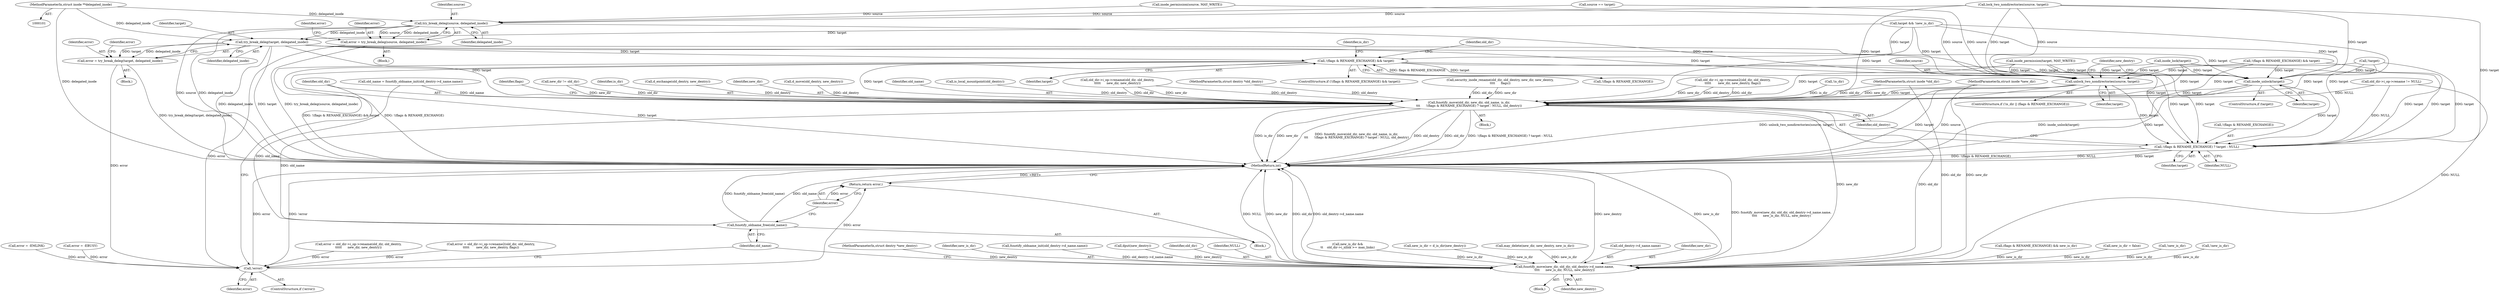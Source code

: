 digraph "0_linux_9409e22acdfc9153f88d9b1ed2bd2a5b34d2d3ca@pointer" {
"1000106" [label="(MethodParameterIn,struct inode **delegated_inode)"];
"1000359" [label="(Call,try_break_deleg(source, delegated_inode))"];
"1000357" [label="(Call,error = try_break_deleg(source, delegated_inode))"];
"1000477" [label="(Call,!error)"];
"1000511" [label="(Return,return error;)"];
"1000373" [label="(Call,try_break_deleg(target, delegated_inode))"];
"1000371" [label="(Call,error = try_break_deleg(target, delegated_inode))"];
"1000416" [label="(Call,!(flags & RENAME_EXCHANGE) && target)"];
"1000466" [label="(Call,unlock_two_nondirectories(source, target))"];
"1000480" [label="(Call,fsnotify_move(old_dir, new_dir, old_name, is_dir,\n\t\t\t      !(flags & RENAME_EXCHANGE) ? target : NULL, old_dentry))"];
"1000498" [label="(Call,fsnotify_move(new_dir, old_dir, old_dentry->d_name.name,\n\t\t\t\t      new_is_dir, NULL, new_dentry))"];
"1000509" [label="(Call,fsnotify_oldname_free(old_name))"];
"1000485" [label="(Call,!(flags & RENAME_EXCHANGE) ? target : NULL)"];
"1000472" [label="(Call,inode_unlock(target))"];
"1000478" [label="(Identifier,error)"];
"1000257" [label="(Call,security_inode_rename(old_dir, old_dentry, new_dir, new_dentry,\n\t\t\t\t      flags))"];
"1000284" [label="(Call,lock_two_nondirectories(source, target))"];
"1000397" [label="(Call,old_dir->i_op->rename != NULL)"];
"1000510" [label="(Identifier,old_name)"];
"1000248" [label="(Call,inode_permission(target, MAY_WRITE))"];
"1000373" [label="(Call,try_break_deleg(target, delegated_inode))"];
"1000387" [label="(Call,error = old_dir->i_op->rename(old_dir, old_dentry,\n\t\t\t\t\t      new_dir, new_dentry))"];
"1000507" [label="(Identifier,NULL)"];
"1000375" [label="(Identifier,delegated_inode)"];
"1000511" [label="(Return,return error;)"];
"1000451" [label="(Call,d_move(old_dentry, new_dentry))"];
"1000497" [label="(Block,)"];
"1000479" [label="(Block,)"];
"1000424" [label="(Identifier,is_dir)"];
"1000491" [label="(Identifier,NULL)"];
"1000102" [label="(MethodParameterIn,struct inode *old_dir)"];
"1000406" [label="(Call,old_dir->i_op->rename2(old_dir, old_dentry,\n\t\t\t\t\t       new_dir, new_dentry, flags))"];
"1000358" [label="(Identifier,error)"];
"1000485" [label="(Call,!(flags & RENAME_EXCHANGE) ? target : NULL)"];
"1000461" [label="(Call,!is_dir)"];
"1000356" [label="(Block,)"];
"1000498" [label="(Call,fsnotify_move(new_dir, old_dir, old_dentry->d_name.name,\n\t\t\t\t      new_is_dir, NULL, new_dentry))"];
"1000141" [label="(Call,source == target)"];
"1000417" [label="(Call,!(flags & RENAME_EXCHANGE))"];
"1000495" [label="(Identifier,flags)"];
"1000481" [label="(Identifier,old_dir)"];
"1000306" [label="(Call,new_dir != old_dir)"];
"1000334" [label="(Call,new_is_dir &&\n\t\t    old_dir->i_nlink >= max_links)"];
"1000267" [label="(Call,old_name = fsnotify_oldname_init(old_dentry->d_name.name))"];
"1000486" [label="(Call,!(flags & RENAME_EXCHANGE))"];
"1000404" [label="(Call,error = old_dir->i_op->rename2(old_dir, old_dentry,\n\t\t\t\t\t       new_dir, new_dentry, flags))"];
"1000421" [label="(Identifier,target)"];
"1000440" [label="(Identifier,old_dir)"];
"1000167" [label="(Call,new_is_dir = d_is_dir(new_dentry))"];
"1000345" [label="(Call,!(flags & RENAME_EXCHANGE) && target)"];
"1000477" [label="(Call,!error)"];
"1000415" [label="(ControlStructure,if (!(flags & RENAME_EXCHANGE) && target))"];
"1000459" [label="(ControlStructure,if (!is_dir || (flags & RENAME_EXCHANGE)))"];
"1000467" [label="(Identifier,source)"];
"1000185" [label="(Call,may_delete(new_dir, new_dentry, new_is_dir))"];
"1000501" [label="(Call,old_dentry->d_name.name)"];
"1000416" [label="(Call,!(flags & RENAME_EXCHANGE) && target)"];
"1000476" [label="(ControlStructure,if (!error))"];
"1000499" [label="(Identifier,new_dir)"];
"1000290" [label="(Call,inode_lock(target))"];
"1000492" [label="(Identifier,old_dentry)"];
"1000475" [label="(Identifier,new_dentry)"];
"1000361" [label="(Identifier,delegated_inode)"];
"1000468" [label="(Identifier,target)"];
"1000490" [label="(Identifier,target)"];
"1000513" [label="(MethodReturn,int)"];
"1000310" [label="(Call,error = -EMLINK)"];
"1000240" [label="(Call,(flags & RENAME_EXCHANGE) && new_is_dir)"];
"1000129" [label="(Call,new_is_dir = false)"];
"1000508" [label="(Identifier,new_dentry)"];
"1000484" [label="(Identifier,is_dir)"];
"1000368" [label="(Call,!new_is_dir)"];
"1000374" [label="(Identifier,target)"];
"1000455" [label="(Call,d_exchange(old_dentry, new_dentry))"];
"1000318" [label="(Call,!new_is_dir)"];
"1000482" [label="(Identifier,new_dir)"];
"1000360" [label="(Identifier,source)"];
"1000473" [label="(Identifier,target)"];
"1000105" [label="(MethodParameterIn,struct dentry *new_dentry)"];
"1000232" [label="(Call,inode_permission(source, MAY_WRITE))"];
"1000359" [label="(Call,try_break_deleg(source, delegated_inode))"];
"1000104" [label="(MethodParameterIn,struct inode *new_dir)"];
"1000506" [label="(Identifier,new_is_dir)"];
"1000357" [label="(Call,error = try_break_deleg(source, delegated_inode))"];
"1000366" [label="(Call,target && !new_is_dir)"];
"1000157" [label="(Call,!target)"];
"1000372" [label="(Identifier,error)"];
"1000483" [label="(Identifier,old_name)"];
"1000472" [label="(Call,inode_unlock(target))"];
"1000269" [label="(Call,fsnotify_oldname_init(old_dentry->d_name.name))"];
"1000298" [label="(Call,is_local_mountpoint(old_dentry))"];
"1000106" [label="(MethodParameterIn,struct inode **delegated_inode)"];
"1000512" [label="(Identifier,error)"];
"1000370" [label="(Block,)"];
"1000470" [label="(ControlStructure,if (target))"];
"1000371" [label="(Call,error = try_break_deleg(target, delegated_inode))"];
"1000363" [label="(Identifier,error)"];
"1000292" [label="(Call,error = -EBUSY)"];
"1000389" [label="(Call,old_dir->i_op->rename(old_dir, old_dentry,\n\t\t\t\t\t      new_dir, new_dentry))"];
"1000103" [label="(MethodParameterIn,struct dentry *old_dentry)"];
"1000377" [label="(Identifier,error)"];
"1000466" [label="(Call,unlock_two_nondirectories(source, target))"];
"1000474" [label="(Call,dput(new_dentry))"];
"1000108" [label="(Block,)"];
"1000509" [label="(Call,fsnotify_oldname_free(old_name))"];
"1000480" [label="(Call,fsnotify_move(old_dir, new_dir, old_name, is_dir,\n\t\t\t      !(flags & RENAME_EXCHANGE) ? target : NULL, old_dentry))"];
"1000500" [label="(Identifier,old_dir)"];
"1000106" -> "1000101"  [label="AST: "];
"1000106" -> "1000513"  [label="DDG: delegated_inode"];
"1000106" -> "1000359"  [label="DDG: delegated_inode"];
"1000106" -> "1000373"  [label="DDG: delegated_inode"];
"1000359" -> "1000357"  [label="AST: "];
"1000359" -> "1000361"  [label="CFG: "];
"1000360" -> "1000359"  [label="AST: "];
"1000361" -> "1000359"  [label="AST: "];
"1000357" -> "1000359"  [label="CFG: "];
"1000359" -> "1000513"  [label="DDG: delegated_inode"];
"1000359" -> "1000513"  [label="DDG: source"];
"1000359" -> "1000357"  [label="DDG: source"];
"1000359" -> "1000357"  [label="DDG: delegated_inode"];
"1000141" -> "1000359"  [label="DDG: source"];
"1000284" -> "1000359"  [label="DDG: source"];
"1000232" -> "1000359"  [label="DDG: source"];
"1000359" -> "1000373"  [label="DDG: delegated_inode"];
"1000359" -> "1000466"  [label="DDG: source"];
"1000357" -> "1000356"  [label="AST: "];
"1000358" -> "1000357"  [label="AST: "];
"1000363" -> "1000357"  [label="CFG: "];
"1000357" -> "1000513"  [label="DDG: try_break_deleg(source, delegated_inode)"];
"1000357" -> "1000477"  [label="DDG: error"];
"1000477" -> "1000476"  [label="AST: "];
"1000477" -> "1000478"  [label="CFG: "];
"1000478" -> "1000477"  [label="AST: "];
"1000481" -> "1000477"  [label="CFG: "];
"1000510" -> "1000477"  [label="CFG: "];
"1000477" -> "1000513"  [label="DDG: !error"];
"1000477" -> "1000513"  [label="DDG: error"];
"1000404" -> "1000477"  [label="DDG: error"];
"1000292" -> "1000477"  [label="DDG: error"];
"1000310" -> "1000477"  [label="DDG: error"];
"1000387" -> "1000477"  [label="DDG: error"];
"1000371" -> "1000477"  [label="DDG: error"];
"1000477" -> "1000511"  [label="DDG: error"];
"1000511" -> "1000108"  [label="AST: "];
"1000511" -> "1000512"  [label="CFG: "];
"1000512" -> "1000511"  [label="AST: "];
"1000513" -> "1000511"  [label="CFG: "];
"1000511" -> "1000513"  [label="DDG: <RET>"];
"1000512" -> "1000511"  [label="DDG: error"];
"1000373" -> "1000371"  [label="AST: "];
"1000373" -> "1000375"  [label="CFG: "];
"1000374" -> "1000373"  [label="AST: "];
"1000375" -> "1000373"  [label="AST: "];
"1000371" -> "1000373"  [label="CFG: "];
"1000373" -> "1000513"  [label="DDG: delegated_inode"];
"1000373" -> "1000513"  [label="DDG: target"];
"1000373" -> "1000371"  [label="DDG: target"];
"1000373" -> "1000371"  [label="DDG: delegated_inode"];
"1000366" -> "1000373"  [label="DDG: target"];
"1000373" -> "1000416"  [label="DDG: target"];
"1000373" -> "1000466"  [label="DDG: target"];
"1000373" -> "1000472"  [label="DDG: target"];
"1000373" -> "1000480"  [label="DDG: target"];
"1000373" -> "1000485"  [label="DDG: target"];
"1000371" -> "1000370"  [label="AST: "];
"1000372" -> "1000371"  [label="AST: "];
"1000377" -> "1000371"  [label="CFG: "];
"1000371" -> "1000513"  [label="DDG: try_break_deleg(target, delegated_inode)"];
"1000416" -> "1000415"  [label="AST: "];
"1000416" -> "1000417"  [label="CFG: "];
"1000416" -> "1000421"  [label="CFG: "];
"1000417" -> "1000416"  [label="AST: "];
"1000421" -> "1000416"  [label="AST: "];
"1000424" -> "1000416"  [label="CFG: "];
"1000440" -> "1000416"  [label="CFG: "];
"1000416" -> "1000513"  [label="DDG: !(flags & RENAME_EXCHANGE) && target"];
"1000416" -> "1000513"  [label="DDG: !(flags & RENAME_EXCHANGE)"];
"1000416" -> "1000513"  [label="DDG: target"];
"1000417" -> "1000416"  [label="DDG: flags & RENAME_EXCHANGE"];
"1000366" -> "1000416"  [label="DDG: target"];
"1000416" -> "1000466"  [label="DDG: target"];
"1000416" -> "1000472"  [label="DDG: target"];
"1000416" -> "1000480"  [label="DDG: target"];
"1000416" -> "1000485"  [label="DDG: target"];
"1000466" -> "1000459"  [label="AST: "];
"1000466" -> "1000468"  [label="CFG: "];
"1000467" -> "1000466"  [label="AST: "];
"1000468" -> "1000466"  [label="AST: "];
"1000475" -> "1000466"  [label="CFG: "];
"1000466" -> "1000513"  [label="DDG: target"];
"1000466" -> "1000513"  [label="DDG: source"];
"1000466" -> "1000513"  [label="DDG: unlock_two_nondirectories(source, target)"];
"1000141" -> "1000466"  [label="DDG: source"];
"1000284" -> "1000466"  [label="DDG: source"];
"1000284" -> "1000466"  [label="DDG: target"];
"1000232" -> "1000466"  [label="DDG: source"];
"1000157" -> "1000466"  [label="DDG: target"];
"1000366" -> "1000466"  [label="DDG: target"];
"1000345" -> "1000466"  [label="DDG: target"];
"1000248" -> "1000466"  [label="DDG: target"];
"1000290" -> "1000466"  [label="DDG: target"];
"1000466" -> "1000480"  [label="DDG: target"];
"1000466" -> "1000485"  [label="DDG: target"];
"1000480" -> "1000479"  [label="AST: "];
"1000480" -> "1000492"  [label="CFG: "];
"1000481" -> "1000480"  [label="AST: "];
"1000482" -> "1000480"  [label="AST: "];
"1000483" -> "1000480"  [label="AST: "];
"1000484" -> "1000480"  [label="AST: "];
"1000485" -> "1000480"  [label="AST: "];
"1000492" -> "1000480"  [label="AST: "];
"1000495" -> "1000480"  [label="CFG: "];
"1000480" -> "1000513"  [label="DDG: fsnotify_move(old_dir, new_dir, old_name, is_dir,\n\t\t\t      !(flags & RENAME_EXCHANGE) ? target : NULL, old_dentry)"];
"1000480" -> "1000513"  [label="DDG: old_dentry"];
"1000480" -> "1000513"  [label="DDG: old_dir"];
"1000480" -> "1000513"  [label="DDG: !(flags & RENAME_EXCHANGE) ? target : NULL"];
"1000480" -> "1000513"  [label="DDG: is_dir"];
"1000480" -> "1000513"  [label="DDG: new_dir"];
"1000406" -> "1000480"  [label="DDG: old_dir"];
"1000406" -> "1000480"  [label="DDG: new_dir"];
"1000406" -> "1000480"  [label="DDG: old_dentry"];
"1000257" -> "1000480"  [label="DDG: old_dir"];
"1000257" -> "1000480"  [label="DDG: new_dir"];
"1000389" -> "1000480"  [label="DDG: old_dir"];
"1000389" -> "1000480"  [label="DDG: new_dir"];
"1000389" -> "1000480"  [label="DDG: old_dentry"];
"1000306" -> "1000480"  [label="DDG: old_dir"];
"1000306" -> "1000480"  [label="DDG: new_dir"];
"1000102" -> "1000480"  [label="DDG: old_dir"];
"1000104" -> "1000480"  [label="DDG: new_dir"];
"1000267" -> "1000480"  [label="DDG: old_name"];
"1000461" -> "1000480"  [label="DDG: is_dir"];
"1000157" -> "1000480"  [label="DDG: target"];
"1000366" -> "1000480"  [label="DDG: target"];
"1000345" -> "1000480"  [label="DDG: target"];
"1000472" -> "1000480"  [label="DDG: target"];
"1000248" -> "1000480"  [label="DDG: target"];
"1000284" -> "1000480"  [label="DDG: target"];
"1000290" -> "1000480"  [label="DDG: target"];
"1000397" -> "1000480"  [label="DDG: NULL"];
"1000298" -> "1000480"  [label="DDG: old_dentry"];
"1000451" -> "1000480"  [label="DDG: old_dentry"];
"1000455" -> "1000480"  [label="DDG: old_dentry"];
"1000103" -> "1000480"  [label="DDG: old_dentry"];
"1000480" -> "1000498"  [label="DDG: new_dir"];
"1000480" -> "1000498"  [label="DDG: old_dir"];
"1000480" -> "1000509"  [label="DDG: old_name"];
"1000498" -> "1000497"  [label="AST: "];
"1000498" -> "1000508"  [label="CFG: "];
"1000499" -> "1000498"  [label="AST: "];
"1000500" -> "1000498"  [label="AST: "];
"1000501" -> "1000498"  [label="AST: "];
"1000506" -> "1000498"  [label="AST: "];
"1000507" -> "1000498"  [label="AST: "];
"1000508" -> "1000498"  [label="AST: "];
"1000510" -> "1000498"  [label="CFG: "];
"1000498" -> "1000513"  [label="DDG: new_is_dir"];
"1000498" -> "1000513"  [label="DDG: fsnotify_move(new_dir, old_dir, old_dentry->d_name.name,\n\t\t\t\t      new_is_dir, NULL, new_dentry)"];
"1000498" -> "1000513"  [label="DDG: NULL"];
"1000498" -> "1000513"  [label="DDG: new_dir"];
"1000498" -> "1000513"  [label="DDG: old_dir"];
"1000498" -> "1000513"  [label="DDG: old_dentry->d_name.name"];
"1000498" -> "1000513"  [label="DDG: new_dentry"];
"1000104" -> "1000498"  [label="DDG: new_dir"];
"1000102" -> "1000498"  [label="DDG: old_dir"];
"1000269" -> "1000498"  [label="DDG: old_dentry->d_name.name"];
"1000318" -> "1000498"  [label="DDG: new_is_dir"];
"1000240" -> "1000498"  [label="DDG: new_is_dir"];
"1000334" -> "1000498"  [label="DDG: new_is_dir"];
"1000185" -> "1000498"  [label="DDG: new_is_dir"];
"1000368" -> "1000498"  [label="DDG: new_is_dir"];
"1000167" -> "1000498"  [label="DDG: new_is_dir"];
"1000129" -> "1000498"  [label="DDG: new_is_dir"];
"1000397" -> "1000498"  [label="DDG: NULL"];
"1000474" -> "1000498"  [label="DDG: new_dentry"];
"1000105" -> "1000498"  [label="DDG: new_dentry"];
"1000509" -> "1000108"  [label="AST: "];
"1000509" -> "1000510"  [label="CFG: "];
"1000510" -> "1000509"  [label="AST: "];
"1000512" -> "1000509"  [label="CFG: "];
"1000509" -> "1000513"  [label="DDG: fsnotify_oldname_free(old_name)"];
"1000509" -> "1000513"  [label="DDG: old_name"];
"1000267" -> "1000509"  [label="DDG: old_name"];
"1000485" -> "1000490"  [label="CFG: "];
"1000485" -> "1000491"  [label="CFG: "];
"1000486" -> "1000485"  [label="AST: "];
"1000490" -> "1000485"  [label="AST: "];
"1000491" -> "1000485"  [label="AST: "];
"1000492" -> "1000485"  [label="CFG: "];
"1000485" -> "1000513"  [label="DDG: !(flags & RENAME_EXCHANGE)"];
"1000485" -> "1000513"  [label="DDG: NULL"];
"1000485" -> "1000513"  [label="DDG: target"];
"1000157" -> "1000485"  [label="DDG: target"];
"1000366" -> "1000485"  [label="DDG: target"];
"1000345" -> "1000485"  [label="DDG: target"];
"1000472" -> "1000485"  [label="DDG: target"];
"1000248" -> "1000485"  [label="DDG: target"];
"1000284" -> "1000485"  [label="DDG: target"];
"1000290" -> "1000485"  [label="DDG: target"];
"1000397" -> "1000485"  [label="DDG: NULL"];
"1000472" -> "1000470"  [label="AST: "];
"1000472" -> "1000473"  [label="CFG: "];
"1000473" -> "1000472"  [label="AST: "];
"1000475" -> "1000472"  [label="CFG: "];
"1000472" -> "1000513"  [label="DDG: inode_unlock(target)"];
"1000472" -> "1000513"  [label="DDG: target"];
"1000157" -> "1000472"  [label="DDG: target"];
"1000366" -> "1000472"  [label="DDG: target"];
"1000345" -> "1000472"  [label="DDG: target"];
"1000248" -> "1000472"  [label="DDG: target"];
"1000284" -> "1000472"  [label="DDG: target"];
"1000290" -> "1000472"  [label="DDG: target"];
}
